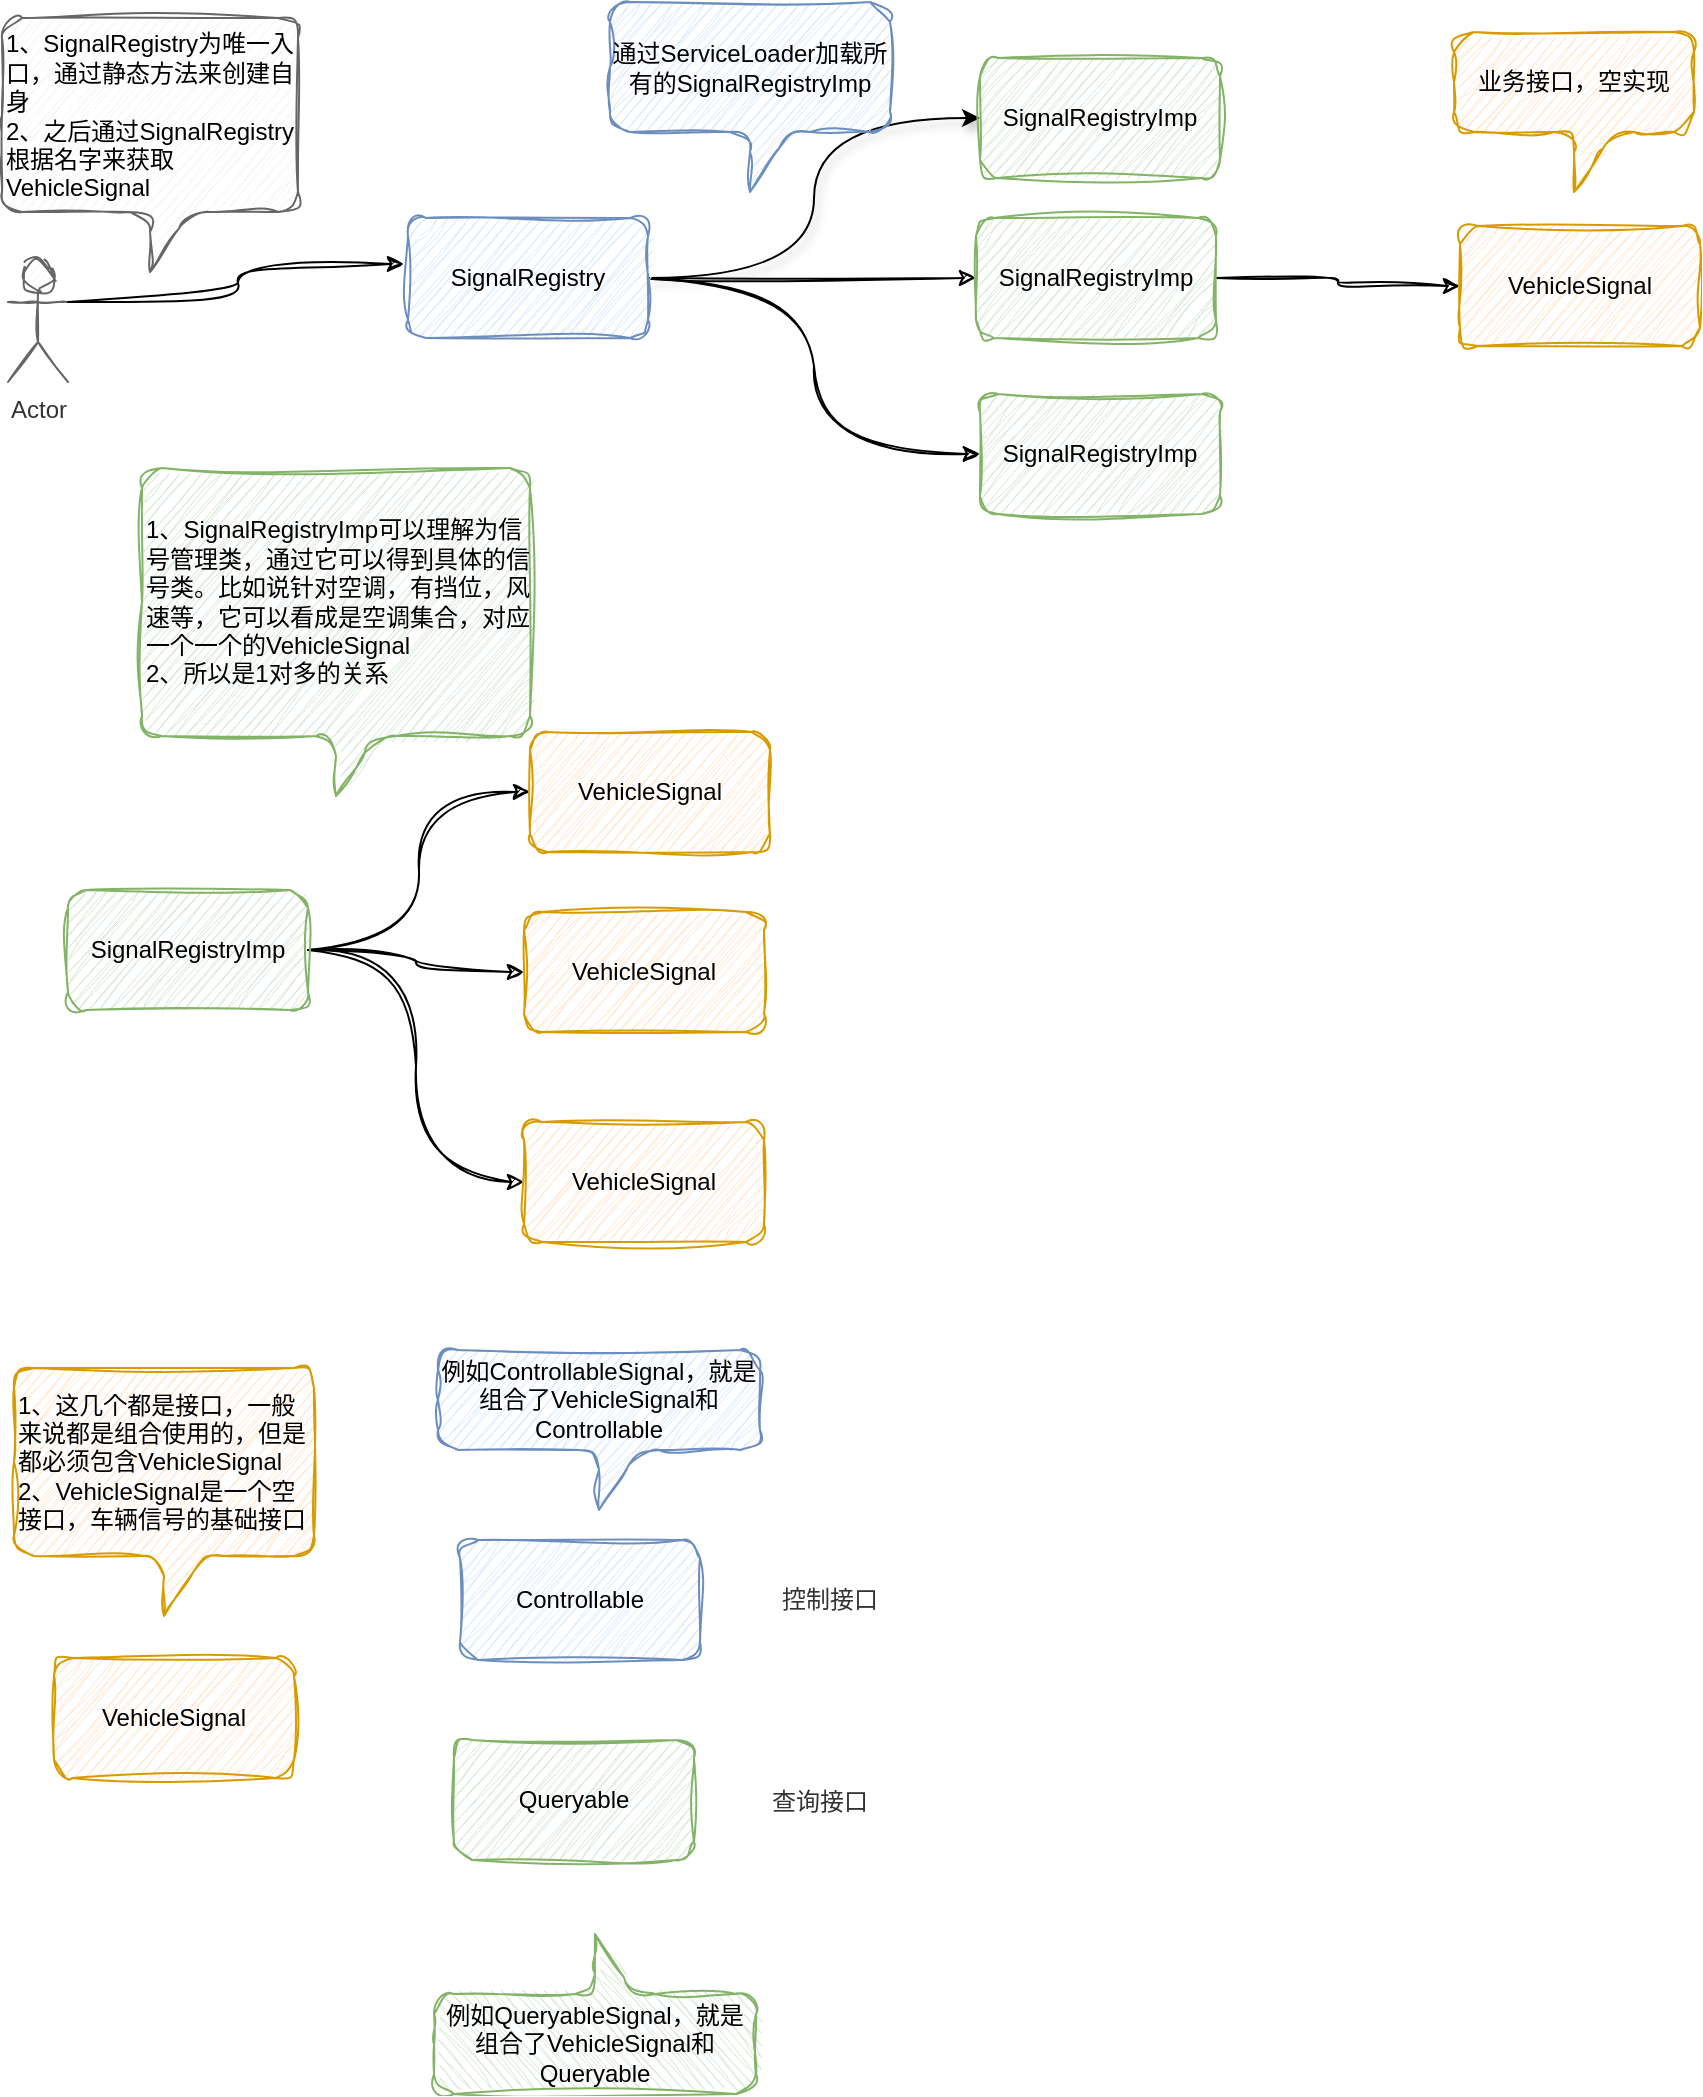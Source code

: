 <mxfile version="28.2.5">
  <diagram name="第 1 页" id="K_TMOe9vPnAKWXxnL9Dd">
    <mxGraphModel dx="1442" dy="665" grid="0" gridSize="10" guides="1" tooltips="1" connect="1" arrows="1" fold="1" page="0" pageScale="1" pageWidth="827" pageHeight="1169" math="0" shadow="0">
      <root>
        <mxCell id="0" />
        <mxCell id="1" parent="0" />
        <mxCell id="UA2w6ISKNz6lKtn4OIPo-7" style="edgeStyle=orthogonalEdgeStyle;rounded=0;orthogonalLoop=1;jettySize=auto;html=1;exitX=1;exitY=0.5;exitDx=0;exitDy=0;entryX=0;entryY=0.5;entryDx=0;entryDy=0;curved=1;shadow=1;" edge="1" parent="1" source="UA2w6ISKNz6lKtn4OIPo-1" target="UA2w6ISKNz6lKtn4OIPo-2">
          <mxGeometry relative="1" as="geometry" />
        </mxCell>
        <mxCell id="UA2w6ISKNz6lKtn4OIPo-8" style="edgeStyle=orthogonalEdgeStyle;shape=connector;curved=1;rounded=0;orthogonalLoop=1;jettySize=auto;html=1;exitX=1;exitY=0.5;exitDx=0;exitDy=0;entryX=0;entryY=0.5;entryDx=0;entryDy=0;shadow=0;strokeColor=default;align=center;verticalAlign=middle;fontFamily=Helvetica;fontSize=12;fontColor=default;labelBackgroundColor=default;endArrow=classic;sketch=1;curveFitting=1;jiggle=2;" edge="1" parent="1" source="UA2w6ISKNz6lKtn4OIPo-1" target="UA2w6ISKNz6lKtn4OIPo-5">
          <mxGeometry relative="1" as="geometry" />
        </mxCell>
        <mxCell id="UA2w6ISKNz6lKtn4OIPo-9" style="edgeStyle=orthogonalEdgeStyle;shape=connector;curved=1;rounded=0;sketch=1;jiggle=2;curveFitting=1;orthogonalLoop=1;jettySize=auto;html=1;exitX=1;exitY=0.5;exitDx=0;exitDy=0;entryX=0;entryY=0.5;entryDx=0;entryDy=0;shadow=0;strokeColor=default;align=center;verticalAlign=middle;fontFamily=Helvetica;fontSize=12;fontColor=default;labelBackgroundColor=default;endArrow=classic;" edge="1" parent="1" source="UA2w6ISKNz6lKtn4OIPo-1" target="UA2w6ISKNz6lKtn4OIPo-6">
          <mxGeometry relative="1" as="geometry" />
        </mxCell>
        <mxCell id="UA2w6ISKNz6lKtn4OIPo-1" value="SignalRegistry" style="rounded=1;whiteSpace=wrap;html=1;sketch=1;curveFitting=1;jiggle=2;fillColor=#dae8fc;strokeColor=#6c8ebf;" vertex="1" parent="1">
          <mxGeometry x="87" y="146" width="120" height="60" as="geometry" />
        </mxCell>
        <mxCell id="UA2w6ISKNz6lKtn4OIPo-2" value="SignalRegistryImp" style="rounded=1;whiteSpace=wrap;html=1;sketch=1;curveFitting=1;jiggle=2;fillColor=#d5e8d4;strokeColor=#82b366;" vertex="1" parent="1">
          <mxGeometry x="373" y="66" width="120" height="60" as="geometry" />
        </mxCell>
        <mxCell id="UA2w6ISKNz6lKtn4OIPo-16" style="edgeStyle=orthogonalEdgeStyle;shape=connector;curved=1;rounded=0;sketch=1;jiggle=2;curveFitting=1;orthogonalLoop=1;jettySize=auto;html=1;exitX=1;exitY=0.5;exitDx=0;exitDy=0;entryX=0;entryY=0.5;entryDx=0;entryDy=0;shadow=0;strokeColor=default;align=center;verticalAlign=middle;fontFamily=Helvetica;fontSize=12;fontColor=#333333;labelBackgroundColor=none;endArrow=classic;" edge="1" parent="1" source="UA2w6ISKNz6lKtn4OIPo-5" target="UA2w6ISKNz6lKtn4OIPo-15">
          <mxGeometry relative="1" as="geometry" />
        </mxCell>
        <mxCell id="UA2w6ISKNz6lKtn4OIPo-5" value="SignalRegistryImp" style="rounded=1;whiteSpace=wrap;html=1;sketch=1;curveFitting=1;jiggle=2;fillColor=#d5e8d4;strokeColor=#82b366;" vertex="1" parent="1">
          <mxGeometry x="371" y="146" width="120" height="60" as="geometry" />
        </mxCell>
        <mxCell id="UA2w6ISKNz6lKtn4OIPo-6" value="SignalRegistryImp" style="rounded=1;whiteSpace=wrap;html=1;sketch=1;curveFitting=1;jiggle=2;fillColor=#d5e8d4;strokeColor=#82b366;" vertex="1" parent="1">
          <mxGeometry x="373" y="234" width="120" height="60" as="geometry" />
        </mxCell>
        <mxCell id="UA2w6ISKNz6lKtn4OIPo-10" value="&lt;span&gt;通过ServiceLoader加载所有的SignalRegistryImp&lt;/span&gt;" style="shape=callout;whiteSpace=wrap;html=1;perimeter=calloutPerimeter;rounded=1;sketch=1;jiggle=2;curveFitting=1;strokeColor=#6c8ebf;align=center;verticalAlign=middle;fontFamily=Helvetica;fontSize=12;fontColor=default;labelBackgroundColor=none;fillColor=#dae8fc;" vertex="1" parent="1">
          <mxGeometry x="188" y="38" width="140" height="95" as="geometry" />
        </mxCell>
        <mxCell id="UA2w6ISKNz6lKtn4OIPo-11" value="Actor" style="shape=umlActor;verticalLabelPosition=bottom;verticalAlign=top;html=1;outlineConnect=0;rounded=1;sketch=1;jiggle=2;curveFitting=1;strokeColor=#666666;align=center;fontFamily=Helvetica;fontSize=12;fontColor=#333333;labelBackgroundColor=default;fillColor=#f5f5f5;" vertex="1" parent="1">
          <mxGeometry x="-113" y="168" width="30" height="60" as="geometry" />
        </mxCell>
        <mxCell id="UA2w6ISKNz6lKtn4OIPo-13" style="edgeStyle=orthogonalEdgeStyle;shape=connector;curved=1;rounded=0;sketch=1;jiggle=2;curveFitting=1;orthogonalLoop=1;jettySize=auto;html=1;exitX=1;exitY=0.333;exitDx=0;exitDy=0;exitPerimeter=0;entryX=-0.017;entryY=0.383;entryDx=0;entryDy=0;entryPerimeter=0;shadow=0;strokeColor=default;align=center;verticalAlign=middle;fontFamily=Helvetica;fontSize=12;fontColor=default;labelBackgroundColor=default;endArrow=classic;" edge="1" parent="1" source="UA2w6ISKNz6lKtn4OIPo-11" target="UA2w6ISKNz6lKtn4OIPo-1">
          <mxGeometry relative="1" as="geometry" />
        </mxCell>
        <mxCell id="UA2w6ISKNz6lKtn4OIPo-14" value="&lt;span style=&quot;color: rgb(0, 0, 0);&quot;&gt;1、SignalRegistry为唯一入口，通过静态方法来创建自身&lt;/span&gt;&lt;div&gt;&lt;span style=&quot;color: rgb(0, 0, 0);&quot;&gt;2、之后通过&lt;/span&gt;&lt;span style=&quot;color: rgb(0, 0, 0); text-align: center; background-color: transparent;&quot;&gt;SignalRegistry根据名字来获取&lt;/span&gt;&lt;span style=&quot;color: rgb(0, 0, 0); text-align: center; background-color: transparent;&quot;&gt;VehicleSignal&lt;/span&gt;&lt;/div&gt;" style="shape=callout;whiteSpace=wrap;html=1;perimeter=calloutPerimeter;rounded=1;sketch=1;jiggle=2;curveFitting=1;strokeColor=#666666;align=left;verticalAlign=middle;fontFamily=Helvetica;fontSize=12;fontColor=#333333;labelBackgroundColor=none;fillColor=#f5f5f5;" vertex="1" parent="1">
          <mxGeometry x="-116" y="46" width="148" height="127" as="geometry" />
        </mxCell>
        <mxCell id="UA2w6ISKNz6lKtn4OIPo-15" value="VehicleSignal" style="rounded=1;whiteSpace=wrap;html=1;sketch=1;curveFitting=1;jiggle=2;fillColor=#ffe6cc;strokeColor=#d79b00;" vertex="1" parent="1">
          <mxGeometry x="613" y="150" width="120" height="60" as="geometry" />
        </mxCell>
        <mxCell id="UA2w6ISKNz6lKtn4OIPo-17" value="业务接口，空实现" style="shape=callout;whiteSpace=wrap;html=1;perimeter=calloutPerimeter;rounded=1;sketch=1;jiggle=2;curveFitting=1;strokeColor=#d79b00;align=center;verticalAlign=middle;fontFamily=Helvetica;fontSize=12;labelBackgroundColor=none;fillColor=#ffe6cc;" vertex="1" parent="1">
          <mxGeometry x="610" y="53" width="120" height="80" as="geometry" />
        </mxCell>
        <mxCell id="UA2w6ISKNz6lKtn4OIPo-18" value="1、&lt;span style=&quot;text-align: center;&quot;&gt;SignalRegistryImp&lt;/span&gt;可以理解为信号管理类，通过它可以得到具体的信号类。比如说针对空调，有挡位，风速等，它可以看成是空调集合，对应一个一个的&lt;span style=&quot;text-align: center;&quot;&gt;VehicleSignal&lt;/span&gt;&lt;div&gt;&lt;span style=&quot;text-align: center;&quot;&gt;2、所以是1对多的关系&lt;/span&gt;&lt;/div&gt;" style="shape=callout;whiteSpace=wrap;html=1;perimeter=calloutPerimeter;rounded=1;sketch=1;jiggle=2;curveFitting=1;strokeColor=#82b366;align=left;verticalAlign=middle;fontFamily=Helvetica;fontSize=12;labelBackgroundColor=none;fillColor=#d5e8d4;flipV=0;" vertex="1" parent="1">
          <mxGeometry x="-46" y="271" width="194" height="164" as="geometry" />
        </mxCell>
        <mxCell id="UA2w6ISKNz6lKtn4OIPo-23" style="edgeStyle=orthogonalEdgeStyle;shape=connector;curved=1;rounded=0;sketch=1;jiggle=2;curveFitting=1;orthogonalLoop=1;jettySize=auto;html=1;exitX=1;exitY=0.5;exitDx=0;exitDy=0;entryX=0;entryY=0.5;entryDx=0;entryDy=0;shadow=0;strokeColor=default;align=center;verticalAlign=middle;fontFamily=Helvetica;fontSize=12;fontColor=#333333;labelBackgroundColor=none;endArrow=classic;" edge="1" parent="1" source="UA2w6ISKNz6lKtn4OIPo-19" target="UA2w6ISKNz6lKtn4OIPo-20">
          <mxGeometry relative="1" as="geometry" />
        </mxCell>
        <mxCell id="UA2w6ISKNz6lKtn4OIPo-24" style="edgeStyle=orthogonalEdgeStyle;shape=connector;curved=1;rounded=0;sketch=1;jiggle=2;curveFitting=1;orthogonalLoop=1;jettySize=auto;html=1;exitX=1;exitY=0.5;exitDx=0;exitDy=0;entryX=0;entryY=0.5;entryDx=0;entryDy=0;shadow=0;strokeColor=default;align=center;verticalAlign=middle;fontFamily=Helvetica;fontSize=12;fontColor=#333333;labelBackgroundColor=none;endArrow=classic;" edge="1" parent="1" source="UA2w6ISKNz6lKtn4OIPo-19" target="UA2w6ISKNz6lKtn4OIPo-21">
          <mxGeometry relative="1" as="geometry" />
        </mxCell>
        <mxCell id="UA2w6ISKNz6lKtn4OIPo-25" style="edgeStyle=orthogonalEdgeStyle;shape=connector;curved=1;rounded=0;sketch=1;jiggle=2;curveFitting=1;orthogonalLoop=1;jettySize=auto;html=1;exitX=1;exitY=0.5;exitDx=0;exitDy=0;entryX=0;entryY=0.5;entryDx=0;entryDy=0;shadow=0;strokeColor=default;align=center;verticalAlign=middle;fontFamily=Helvetica;fontSize=12;fontColor=#333333;labelBackgroundColor=none;endArrow=classic;" edge="1" parent="1" source="UA2w6ISKNz6lKtn4OIPo-19" target="UA2w6ISKNz6lKtn4OIPo-22">
          <mxGeometry relative="1" as="geometry" />
        </mxCell>
        <mxCell id="UA2w6ISKNz6lKtn4OIPo-19" value="SignalRegistryImp" style="rounded=1;whiteSpace=wrap;html=1;sketch=1;curveFitting=1;jiggle=2;fillColor=#d5e8d4;strokeColor=#82b366;" vertex="1" parent="1">
          <mxGeometry x="-83" y="482" width="120" height="60" as="geometry" />
        </mxCell>
        <mxCell id="UA2w6ISKNz6lKtn4OIPo-20" value="VehicleSignal" style="rounded=1;whiteSpace=wrap;html=1;sketch=1;curveFitting=1;jiggle=2;fillColor=#ffe6cc;strokeColor=#d79b00;" vertex="1" parent="1">
          <mxGeometry x="148" y="403" width="120" height="60" as="geometry" />
        </mxCell>
        <mxCell id="UA2w6ISKNz6lKtn4OIPo-21" value="VehicleSignal" style="rounded=1;whiteSpace=wrap;html=1;sketch=1;curveFitting=1;jiggle=2;fillColor=#ffe6cc;strokeColor=#d79b00;" vertex="1" parent="1">
          <mxGeometry x="145" y="493" width="120" height="60" as="geometry" />
        </mxCell>
        <mxCell id="UA2w6ISKNz6lKtn4OIPo-22" value="VehicleSignal" style="rounded=1;whiteSpace=wrap;html=1;sketch=1;curveFitting=1;jiggle=2;fillColor=#ffe6cc;strokeColor=#d79b00;" vertex="1" parent="1">
          <mxGeometry x="145" y="598" width="120" height="60" as="geometry" />
        </mxCell>
        <mxCell id="UA2w6ISKNz6lKtn4OIPo-26" value="VehicleSignal" style="rounded=1;whiteSpace=wrap;html=1;sketch=1;curveFitting=1;jiggle=2;fillColor=#ffe6cc;strokeColor=#d79b00;" vertex="1" parent="1">
          <mxGeometry x="-90" y="866" width="120" height="60" as="geometry" />
        </mxCell>
        <mxCell id="UA2w6ISKNz6lKtn4OIPo-27" value="Controllable" style="rounded=1;whiteSpace=wrap;html=1;sketch=1;curveFitting=1;jiggle=2;fillColor=#dae8fc;strokeColor=#6c8ebf;" vertex="1" parent="1">
          <mxGeometry x="113" y="807" width="120" height="60" as="geometry" />
        </mxCell>
        <mxCell id="UA2w6ISKNz6lKtn4OIPo-29" value="Queryable" style="rounded=1;whiteSpace=wrap;html=1;sketch=1;curveFitting=1;jiggle=2;fillColor=#d5e8d4;strokeColor=#82b366;" vertex="1" parent="1">
          <mxGeometry x="110" y="907" width="120" height="60" as="geometry" />
        </mxCell>
        <mxCell id="UA2w6ISKNz6lKtn4OIPo-31" value="1、这几个都是接口，一般来说都是组合使用的，但是都必须包含VehicleSignal&lt;div&gt;2、&lt;span style=&quot;text-align: center; background-color: transparent; color: light-dark(rgb(0, 0, 0), rgb(255, 255, 255));&quot;&gt;VehicleSignal是一个空接口，车辆信号的基础接口&lt;/span&gt;&lt;/div&gt;" style="shape=callout;whiteSpace=wrap;html=1;perimeter=calloutPerimeter;rounded=1;sketch=1;jiggle=2;curveFitting=1;strokeColor=#d79b00;align=left;verticalAlign=middle;fontFamily=Helvetica;fontSize=12;labelBackgroundColor=none;fillColor=#ffe6cc;" vertex="1" parent="1">
          <mxGeometry x="-110" y="721" width="150" height="124" as="geometry" />
        </mxCell>
        <mxCell id="UA2w6ISKNz6lKtn4OIPo-32" value="查询接口" style="text;html=1;align=center;verticalAlign=middle;whiteSpace=wrap;rounded=0;fontFamily=Helvetica;fontSize=12;fontColor=#333333;labelBackgroundColor=none;" vertex="1" parent="1">
          <mxGeometry x="263" y="923" width="60" height="30" as="geometry" />
        </mxCell>
        <mxCell id="UA2w6ISKNz6lKtn4OIPo-33" value="控制接口" style="text;html=1;align=center;verticalAlign=middle;whiteSpace=wrap;rounded=0;fontFamily=Helvetica;fontSize=12;fontColor=#333333;labelBackgroundColor=none;" vertex="1" parent="1">
          <mxGeometry x="268" y="822" width="60" height="30" as="geometry" />
        </mxCell>
        <mxCell id="UA2w6ISKNz6lKtn4OIPo-35" value="例如ControllableSignal，就是组合了VehicleSignal和Controllable" style="shape=callout;whiteSpace=wrap;html=1;perimeter=calloutPerimeter;rounded=1;sketch=1;jiggle=2;curveFitting=1;strokeColor=#6c8ebf;align=center;verticalAlign=middle;fontFamily=Helvetica;fontSize=12;labelBackgroundColor=none;fillColor=#dae8fc;" vertex="1" parent="1">
          <mxGeometry x="102" y="712" width="161" height="80" as="geometry" />
        </mxCell>
        <mxCell id="UA2w6ISKNz6lKtn4OIPo-36" value="例如QueryableSignal，就是组合了VehicleSignal和Queryable" style="shape=callout;whiteSpace=wrap;html=1;perimeter=calloutPerimeter;rounded=1;sketch=1;jiggle=2;curveFitting=1;strokeColor=#82b366;align=center;verticalAlign=middle;fontFamily=Helvetica;fontSize=12;labelBackgroundColor=none;fillColor=#d5e8d4;flipV=1;" vertex="1" parent="1">
          <mxGeometry x="100" y="1004" width="161" height="80" as="geometry" />
        </mxCell>
      </root>
    </mxGraphModel>
  </diagram>
</mxfile>
